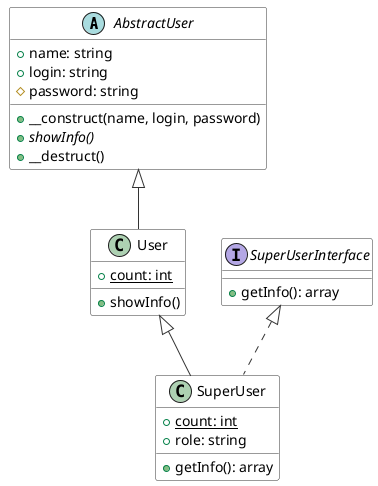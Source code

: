 @startuml UML
skinparam class {
    BackgroundColor White
    BorderColor #333
    ArrowColor #333
}

abstract class AbstractUser {
  + name: string
  + login: string
  # password: string
  + __construct(name, login, password)
  + {abstract} showInfo()
  + __destruct()
}

class User {
  + {static} count: int
  + showInfo()
}

class SuperUser {
  + {static} count: int
  + role: string
  + getInfo(): array
}

interface SuperUserInterface {
  + getInfo(): array
}

AbstractUser <|-- User
User <|-- SuperUser
SuperUserInterface <|.. SuperUser

@enduml